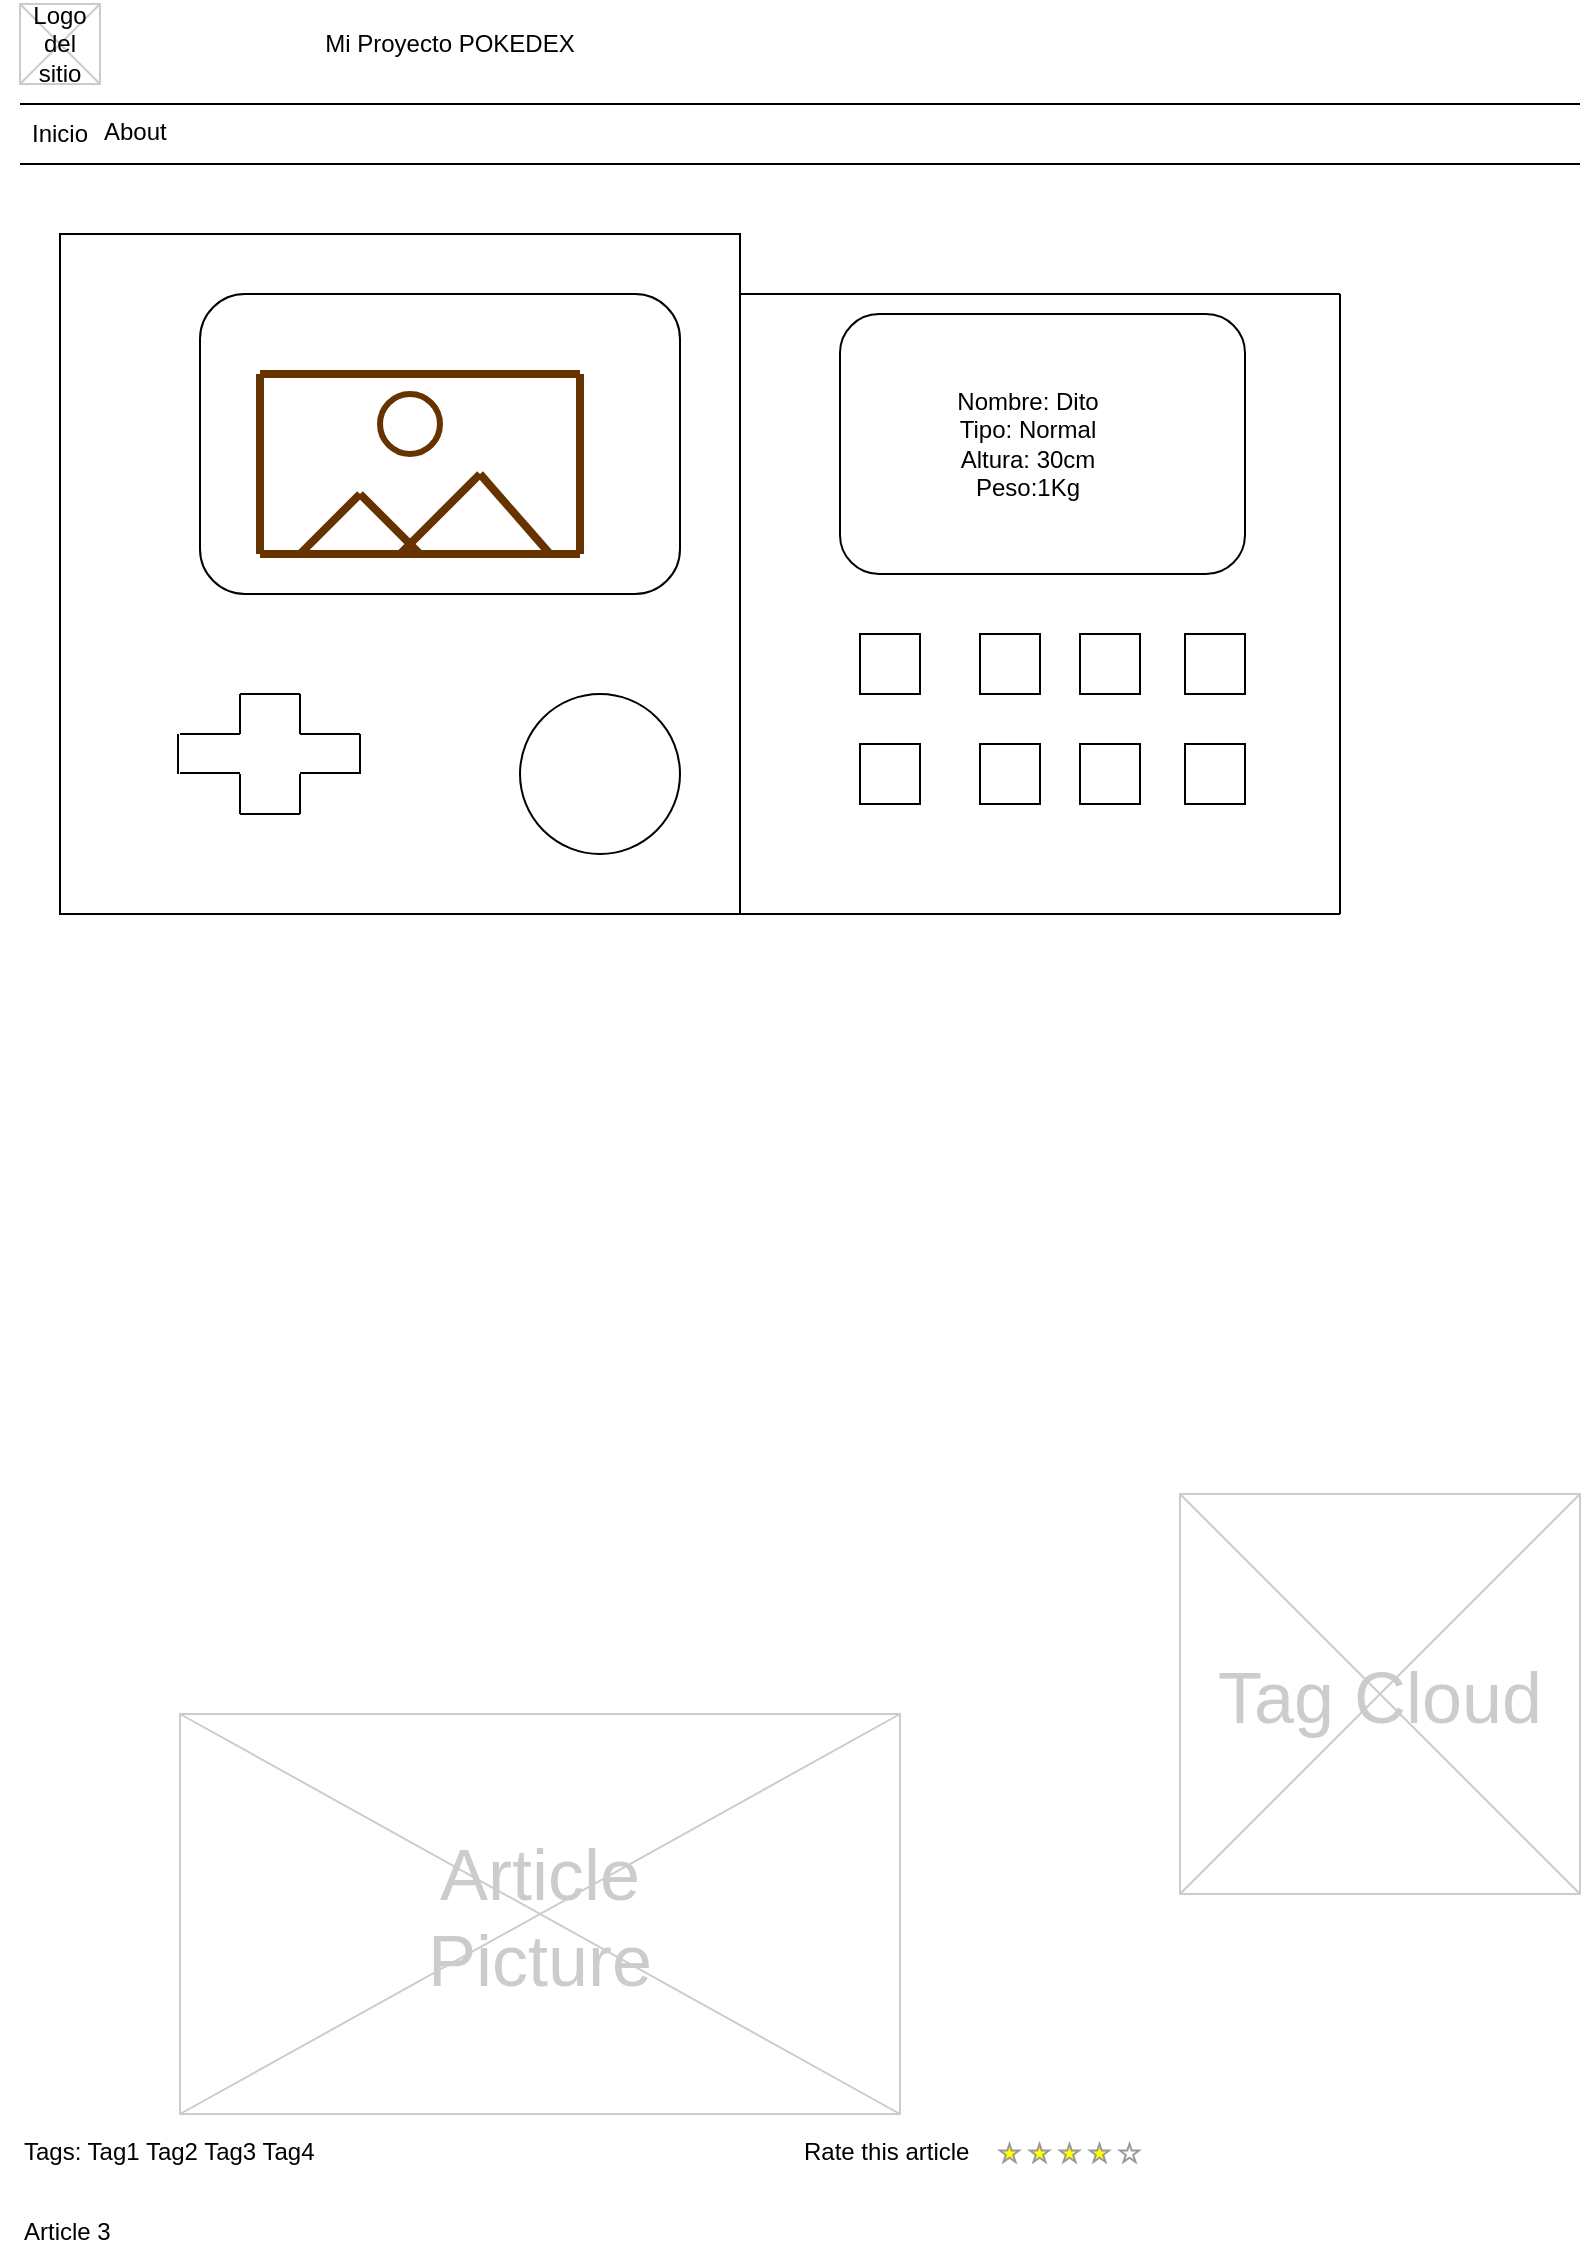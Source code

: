 <mxfile version="18.1.3" type="device"><diagram name="Page-1" id="f1b7ffb7-ca1e-a977-7cf5-a751b3c06c05"><mxGraphModel dx="868" dy="450" grid="1" gridSize="10" guides="1" tooltips="1" connect="1" arrows="1" fold="1" page="1" pageScale="1" pageWidth="826" pageHeight="1169" background="none" math="0" shadow="0"><root><mxCell id="0"/><mxCell id="1" parent="0"/><mxCell id="3" value="" style="line;strokeWidth=1" parent="1" vertex="1"><mxGeometry x="20" y="60" width="780" height="10" as="geometry"/></mxCell><mxCell id="4" value="" style="line;strokeWidth=1" parent="1" vertex="1"><mxGeometry x="20" y="90" width="780" height="10" as="geometry"/></mxCell><mxCell id="6" value="About" style="text;spacingTop=-5;" parent="1" vertex="1"><mxGeometry x="60.0" y="70.0" width="30" height="20" as="geometry"/></mxCell><mxCell id="20" value="" style="verticalLabelPosition=bottom;verticalAlign=top;strokeWidth=1;shape=mxgraph.mockup.graphics.iconGrid;strokeColor=#CCCCCC;gridSize=1,1;" parent="1" vertex="1"><mxGeometry x="20" y="15" width="40" height="40" as="geometry"/></mxCell><mxCell id="30" value="" style="verticalLabelPosition=bottom;verticalAlign=top;strokeWidth=1;shape=mxgraph.mockup.graphics.iconGrid;strokeColor=#CCCCCC;gridSize=1,1;" parent="1" vertex="1"><mxGeometry x="100" y="870" width="360" height="200" as="geometry"/></mxCell><mxCell id="31" value="Article&#10;Picture" style="text;spacingTop=-5;align=center;verticalAlign=middle;fontSize=36;fontColor=#CCCCCC" parent="1" vertex="1"><mxGeometry x="100" y="870" width="360" height="200" as="geometry"/></mxCell><mxCell id="33" value="Article 3" style="text;spacingTop=-5;" parent="1" vertex="1"><mxGeometry x="20" y="1120" width="30" height="20" as="geometry"/></mxCell><mxCell id="41" value="" style="verticalLabelPosition=bottom;verticalAlign=top;strokeWidth=1;shape=mxgraph.mockup.misc.rating;strokeColor=#999999;fillColor=#ffff00;emptyFillColor=#ffffff;grade=4;ratingScale=5;ratingStyle=star;" parent="1" vertex="1"><mxGeometry x="510.0" y="1085" width="77.5" height="10" as="geometry"/></mxCell><mxCell id="42" value="Rate this article" style="text;spacingTop=-5;" parent="1" vertex="1"><mxGeometry x="410.0" y="1080" width="30" height="20" as="geometry"/></mxCell><mxCell id="48" value="Tags: Tag1 Tag2 Tag3 Tag4" style="text;spacingTop=-5;" parent="1" vertex="1"><mxGeometry x="20" y="1080" width="210" height="20" as="geometry"/></mxCell><mxCell id="58" value="" style="verticalLabelPosition=bottom;verticalAlign=top;strokeWidth=1;shape=mxgraph.mockup.graphics.iconGrid;strokeColor=#CCCCCC;gridSize=1,1;" parent="1" vertex="1"><mxGeometry x="600" y="760" width="200" height="200" as="geometry"/></mxCell><mxCell id="59" value="Tag Cloud" style="text;spacingTop=-5;align=center;verticalAlign=middle;fontSize=36;fontColor=#CCCCCC" parent="1" vertex="1"><mxGeometry x="600" y="760" width="200" height="200" as="geometry"/></mxCell><mxCell id="-8ps0DEQlzz4dN-8EuyN-61" value="Inicio" style="text;html=1;strokeColor=none;fillColor=none;align=center;verticalAlign=middle;whiteSpace=wrap;rounded=0;" vertex="1" parent="1"><mxGeometry x="10" y="65" width="60" height="30" as="geometry"/></mxCell><mxCell id="-8ps0DEQlzz4dN-8EuyN-62" value="Logo del sitio" style="text;html=1;strokeColor=none;fillColor=none;align=center;verticalAlign=middle;whiteSpace=wrap;rounded=0;" vertex="1" parent="1"><mxGeometry x="20" y="25" width="40" height="20" as="geometry"/></mxCell><mxCell id="-8ps0DEQlzz4dN-8EuyN-65" value="Mi Proyecto POKEDEX" style="text;html=1;strokeColor=none;fillColor=none;align=center;verticalAlign=middle;whiteSpace=wrap;rounded=0;" vertex="1" parent="1"><mxGeometry x="90" y="20" width="290" height="30" as="geometry"/></mxCell><mxCell id="-8ps0DEQlzz4dN-8EuyN-72" value="" style="rounded=0;whiteSpace=wrap;html=1;" vertex="1" parent="1"><mxGeometry x="40" y="130" width="340" height="340" as="geometry"/></mxCell><mxCell id="-8ps0DEQlzz4dN-8EuyN-73" value="" style="rounded=1;whiteSpace=wrap;html=1;" vertex="1" parent="1"><mxGeometry x="110" y="160" width="240" height="150" as="geometry"/></mxCell><mxCell id="-8ps0DEQlzz4dN-8EuyN-79" value="" style="ellipse;whiteSpace=wrap;html=1;aspect=fixed;" vertex="1" parent="1"><mxGeometry x="270" y="360" width="80" height="80" as="geometry"/></mxCell><mxCell id="-8ps0DEQlzz4dN-8EuyN-81" value="" style="endArrow=none;html=1;rounded=0;" edge="1" parent="1"><mxGeometry width="50" height="50" relative="1" as="geometry"><mxPoint x="160" y="360" as="sourcePoint"/><mxPoint x="130" y="360" as="targetPoint"/></mxGeometry></mxCell><mxCell id="-8ps0DEQlzz4dN-8EuyN-82" value="" style="endArrow=none;html=1;rounded=0;" edge="1" parent="1"><mxGeometry width="50" height="50" relative="1" as="geometry"><mxPoint x="160" y="380" as="sourcePoint"/><mxPoint x="160" y="360" as="targetPoint"/></mxGeometry></mxCell><mxCell id="-8ps0DEQlzz4dN-8EuyN-83" value="" style="endArrow=none;html=1;rounded=0;" edge="1" parent="1"><mxGeometry width="50" height="50" relative="1" as="geometry"><mxPoint x="130" y="380" as="sourcePoint"/><mxPoint x="130" y="360" as="targetPoint"/><Array as="points"><mxPoint x="130" y="370"/></Array></mxGeometry></mxCell><mxCell id="-8ps0DEQlzz4dN-8EuyN-86" value="" style="endArrow=none;html=1;rounded=0;" edge="1" parent="1"><mxGeometry width="50" height="50" relative="1" as="geometry"><mxPoint x="100" y="380" as="sourcePoint"/><mxPoint x="130" y="380" as="targetPoint"/></mxGeometry></mxCell><mxCell id="-8ps0DEQlzz4dN-8EuyN-87" value="" style="endArrow=none;html=1;rounded=0;" edge="1" parent="1"><mxGeometry width="50" height="50" relative="1" as="geometry"><mxPoint x="160" y="380" as="sourcePoint"/><mxPoint x="190" y="380" as="targetPoint"/></mxGeometry></mxCell><mxCell id="-8ps0DEQlzz4dN-8EuyN-89" value="" style="endArrow=none;html=1;rounded=0;" edge="1" parent="1"><mxGeometry width="50" height="50" relative="1" as="geometry"><mxPoint x="99" y="400" as="sourcePoint"/><mxPoint x="99" y="380" as="targetPoint"/></mxGeometry></mxCell><mxCell id="-8ps0DEQlzz4dN-8EuyN-90" value="" style="endArrow=none;html=1;rounded=0;" edge="1" parent="1"><mxGeometry width="50" height="50" relative="1" as="geometry"><mxPoint x="190" y="400" as="sourcePoint"/><mxPoint x="190" y="380" as="targetPoint"/></mxGeometry></mxCell><mxCell id="-8ps0DEQlzz4dN-8EuyN-91" value="" style="endArrow=none;html=1;rounded=0;" edge="1" parent="1"><mxGeometry width="50" height="50" relative="1" as="geometry"><mxPoint x="100" y="399.5" as="sourcePoint"/><mxPoint x="130" y="399.5" as="targetPoint"/></mxGeometry></mxCell><mxCell id="-8ps0DEQlzz4dN-8EuyN-92" value="" style="endArrow=none;html=1;rounded=0;" edge="1" parent="1"><mxGeometry width="50" height="50" relative="1" as="geometry"><mxPoint x="160" y="399.5" as="sourcePoint"/><mxPoint x="190" y="399.5" as="targetPoint"/></mxGeometry></mxCell><mxCell id="-8ps0DEQlzz4dN-8EuyN-94" value="" style="endArrow=none;html=1;rounded=0;" edge="1" parent="1"><mxGeometry width="50" height="50" relative="1" as="geometry"><mxPoint x="130" y="420" as="sourcePoint"/><mxPoint x="130" y="400" as="targetPoint"/><Array as="points"><mxPoint x="130" y="410"/></Array></mxGeometry></mxCell><mxCell id="-8ps0DEQlzz4dN-8EuyN-95" value="" style="endArrow=none;html=1;rounded=0;" edge="1" parent="1"><mxGeometry width="50" height="50" relative="1" as="geometry"><mxPoint x="160" y="420" as="sourcePoint"/><mxPoint x="160" y="400" as="targetPoint"/></mxGeometry></mxCell><mxCell id="-8ps0DEQlzz4dN-8EuyN-96" value="" style="endArrow=none;html=1;rounded=0;" edge="1" parent="1"><mxGeometry width="50" height="50" relative="1" as="geometry"><mxPoint x="160" y="420" as="sourcePoint"/><mxPoint x="130" y="420" as="targetPoint"/></mxGeometry></mxCell><mxCell id="-8ps0DEQlzz4dN-8EuyN-98" value="" style="endArrow=none;html=1;rounded=0;" edge="1" parent="1"><mxGeometry width="50" height="50" relative="1" as="geometry"><mxPoint x="380" y="160" as="sourcePoint"/><mxPoint x="680" y="160" as="targetPoint"/></mxGeometry></mxCell><mxCell id="-8ps0DEQlzz4dN-8EuyN-99" value="" style="endArrow=none;html=1;rounded=0;" edge="1" parent="1"><mxGeometry width="50" height="50" relative="1" as="geometry"><mxPoint x="380" y="470" as="sourcePoint"/><mxPoint x="680" y="470" as="targetPoint"/></mxGeometry></mxCell><mxCell id="-8ps0DEQlzz4dN-8EuyN-102" value="" style="endArrow=none;html=1;rounded=0;" edge="1" parent="1"><mxGeometry width="50" height="50" relative="1" as="geometry"><mxPoint x="680" y="470" as="sourcePoint"/><mxPoint x="680" y="160" as="targetPoint"/></mxGeometry></mxCell><mxCell id="-8ps0DEQlzz4dN-8EuyN-103" value="" style="rounded=1;whiteSpace=wrap;html=1;" vertex="1" parent="1"><mxGeometry x="430" y="170" width="202.5" height="130" as="geometry"/></mxCell><mxCell id="-8ps0DEQlzz4dN-8EuyN-104" value="" style="whiteSpace=wrap;html=1;aspect=fixed;" vertex="1" parent="1"><mxGeometry x="440" y="330" width="30" height="30" as="geometry"/></mxCell><mxCell id="-8ps0DEQlzz4dN-8EuyN-105" value="" style="whiteSpace=wrap;html=1;aspect=fixed;" vertex="1" parent="1"><mxGeometry x="500" y="330" width="30" height="30" as="geometry"/></mxCell><mxCell id="-8ps0DEQlzz4dN-8EuyN-106" value="" style="whiteSpace=wrap;html=1;aspect=fixed;" vertex="1" parent="1"><mxGeometry x="550" y="330" width="30" height="30" as="geometry"/></mxCell><mxCell id="-8ps0DEQlzz4dN-8EuyN-107" value="" style="whiteSpace=wrap;html=1;aspect=fixed;" vertex="1" parent="1"><mxGeometry x="602.5" y="330" width="30" height="30" as="geometry"/></mxCell><mxCell id="-8ps0DEQlzz4dN-8EuyN-108" value="" style="whiteSpace=wrap;html=1;aspect=fixed;" vertex="1" parent="1"><mxGeometry x="602.5" y="385" width="30" height="30" as="geometry"/></mxCell><mxCell id="-8ps0DEQlzz4dN-8EuyN-109" value="" style="whiteSpace=wrap;html=1;aspect=fixed;" vertex="1" parent="1"><mxGeometry x="550" y="385" width="30" height="30" as="geometry"/></mxCell><mxCell id="-8ps0DEQlzz4dN-8EuyN-110" value="" style="whiteSpace=wrap;html=1;aspect=fixed;" vertex="1" parent="1"><mxGeometry x="500" y="385" width="30" height="30" as="geometry"/></mxCell><mxCell id="-8ps0DEQlzz4dN-8EuyN-111" value="" style="whiteSpace=wrap;html=1;aspect=fixed;" vertex="1" parent="1"><mxGeometry x="440" y="385" width="30" height="30" as="geometry"/></mxCell><mxCell id="-8ps0DEQlzz4dN-8EuyN-113" value="" style="endArrow=none;html=1;rounded=0;fillColor=#a0522d;strokeColor=#663300;strokeWidth=4;" edge="1" parent="1"><mxGeometry width="50" height="50" relative="1" as="geometry"><mxPoint x="140" y="290" as="sourcePoint"/><mxPoint x="140" y="200" as="targetPoint"/><Array as="points"><mxPoint x="140" y="240"/></Array></mxGeometry></mxCell><mxCell id="-8ps0DEQlzz4dN-8EuyN-115" value="" style="endArrow=none;html=1;rounded=0;fillColor=#a0522d;strokeColor=#663300;strokeWidth=4;" edge="1" parent="1"><mxGeometry width="50" height="50" relative="1" as="geometry"><mxPoint x="300" y="290" as="sourcePoint"/><mxPoint x="300" y="200" as="targetPoint"/><Array as="points"><mxPoint x="300" y="240"/><mxPoint x="300" y="220"/></Array></mxGeometry></mxCell><mxCell id="-8ps0DEQlzz4dN-8EuyN-117" value="" style="endArrow=none;html=1;rounded=0;strokeColor=#663300;strokeWidth=4;" edge="1" parent="1"><mxGeometry width="50" height="50" relative="1" as="geometry"><mxPoint x="140" y="200" as="sourcePoint"/><mxPoint x="300" y="200" as="targetPoint"/></mxGeometry></mxCell><mxCell id="-8ps0DEQlzz4dN-8EuyN-118" value="" style="endArrow=none;html=1;rounded=0;strokeColor=#663300;strokeWidth=4;" edge="1" parent="1"><mxGeometry width="50" height="50" relative="1" as="geometry"><mxPoint x="140" y="290" as="sourcePoint"/><mxPoint x="300" y="290" as="targetPoint"/></mxGeometry></mxCell><mxCell id="-8ps0DEQlzz4dN-8EuyN-119" value="" style="ellipse;whiteSpace=wrap;html=1;aspect=fixed;strokeColor=#663300;strokeWidth=3;" vertex="1" parent="1"><mxGeometry x="200" y="210" width="30" height="30" as="geometry"/></mxCell><mxCell id="-8ps0DEQlzz4dN-8EuyN-120" value="" style="endArrow=none;html=1;rounded=0;strokeColor=#663300;strokeWidth=4;" edge="1" parent="1"><mxGeometry width="50" height="50" relative="1" as="geometry"><mxPoint x="160" y="290" as="sourcePoint"/><mxPoint x="190" y="260" as="targetPoint"/></mxGeometry></mxCell><mxCell id="-8ps0DEQlzz4dN-8EuyN-121" value="" style="endArrow=none;html=1;rounded=0;strokeColor=#663300;strokeWidth=4;" edge="1" parent="1"><mxGeometry width="50" height="50" relative="1" as="geometry"><mxPoint x="190" y="260" as="sourcePoint"/><mxPoint x="220" y="290" as="targetPoint"/></mxGeometry></mxCell><mxCell id="-8ps0DEQlzz4dN-8EuyN-122" value="" style="endArrow=none;html=1;rounded=0;strokeColor=#663300;strokeWidth=4;" edge="1" parent="1"><mxGeometry width="50" height="50" relative="1" as="geometry"><mxPoint x="210" y="290" as="sourcePoint"/><mxPoint x="250" y="250" as="targetPoint"/></mxGeometry></mxCell><mxCell id="-8ps0DEQlzz4dN-8EuyN-124" value="" style="endArrow=none;html=1;rounded=0;strokeColor=#663300;strokeWidth=4;" edge="1" parent="1"><mxGeometry width="50" height="50" relative="1" as="geometry"><mxPoint x="250" y="250" as="sourcePoint"/><mxPoint x="285" y="290" as="targetPoint"/><Array as="points"/></mxGeometry></mxCell><mxCell id="-8ps0DEQlzz4dN-8EuyN-125" value="Nombre: Dito&lt;br&gt;Tipo: Normal&lt;br&gt;Altura: 30cm&lt;br&gt;Peso:1Kg" style="text;html=1;strokeColor=#FFFFFF;fillColor=none;align=center;verticalAlign=middle;whiteSpace=wrap;rounded=0;" vertex="1" parent="1"><mxGeometry x="445" y="180" width="157.5" height="110" as="geometry"/></mxCell></root></mxGraphModel></diagram></mxfile>